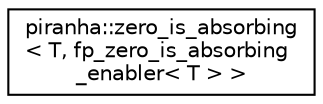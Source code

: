 digraph "Graphical Class Hierarchy"
{
  edge [fontname="Helvetica",fontsize="10",labelfontname="Helvetica",labelfontsize="10"];
  node [fontname="Helvetica",fontsize="10",shape=record];
  rankdir="LR";
  Node0 [label="piranha::zero_is_absorbing\l\< T, fp_zero_is_absorbing\l_enabler\< T \> \>",height=0.2,width=0.4,color="black", fillcolor="white", style="filled",URL="$classpiranha_1_1zero__is__absorbing_3_01_t_00_01fp__zero__is__absorbing__enabler_3_01_t_01_4_01_4.html",tooltip="Specialisation of piranha::zero_is_absorbing for floating-point types. "];
}
